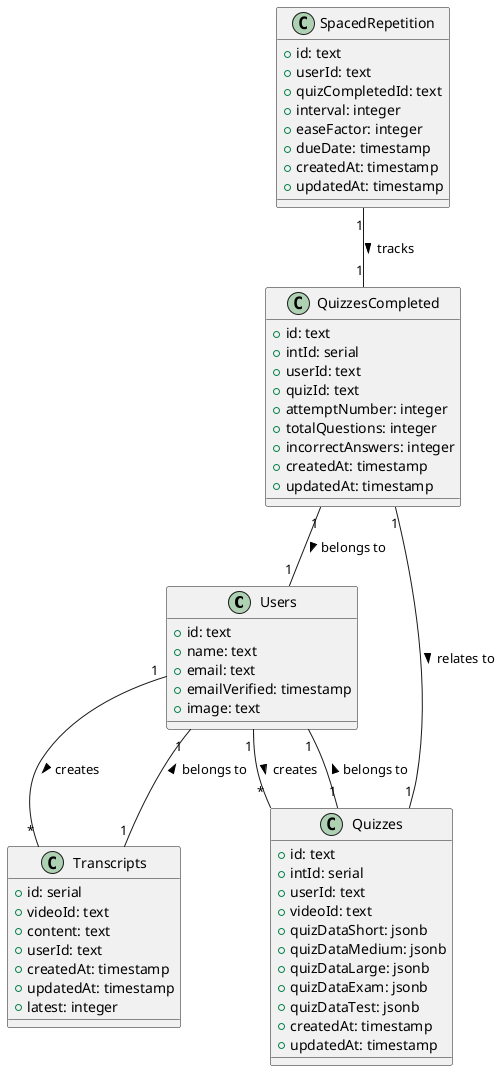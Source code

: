 @startuml
class Users {
  +id: text
  +name: text
  +email: text
  +emailVerified: timestamp
  +image: text
}

class Transcripts {
  +id: serial
  +videoId: text
  +content: text
  +userId: text
  +createdAt: timestamp
  +updatedAt: timestamp
  +latest: integer
}

class Quizzes {
  +id: text
  +intId: serial
  +userId: text
  +videoId: text
  +quizDataShort: jsonb
  +quizDataMedium: jsonb
  +quizDataLarge: jsonb
  +quizDataExam: jsonb
  +quizDataTest: jsonb
  +createdAt: timestamp
  +updatedAt: timestamp
}

class QuizzesCompleted {
  +id: text
  +intId: serial
  +userId: text
  +quizId: text
  +attemptNumber: integer
  +totalQuestions: integer
  +incorrectAnswers: integer
  +createdAt: timestamp
  +updatedAt: timestamp
}

class SpacedRepetition {
  +id: text
  +userId: text
  +quizCompletedId: text
  +interval: integer
  +easeFactor: integer
  +dueDate: timestamp
  +createdAt: timestamp
  +updatedAt: timestamp
}

Users "1" -- "*" Transcripts : creates >
Users "1" -- "*" Quizzes : creates >
Transcripts "1" -- "1" Users : belongs to >
Quizzes "1" -- "1" Users : belongs to >
QuizzesCompleted "1" -- "1" Quizzes : relates to >
QuizzesCompleted "1" -- "1" Users : belongs to >
SpacedRepetition "1" -- "1" QuizzesCompleted : tracks >
@enduml
